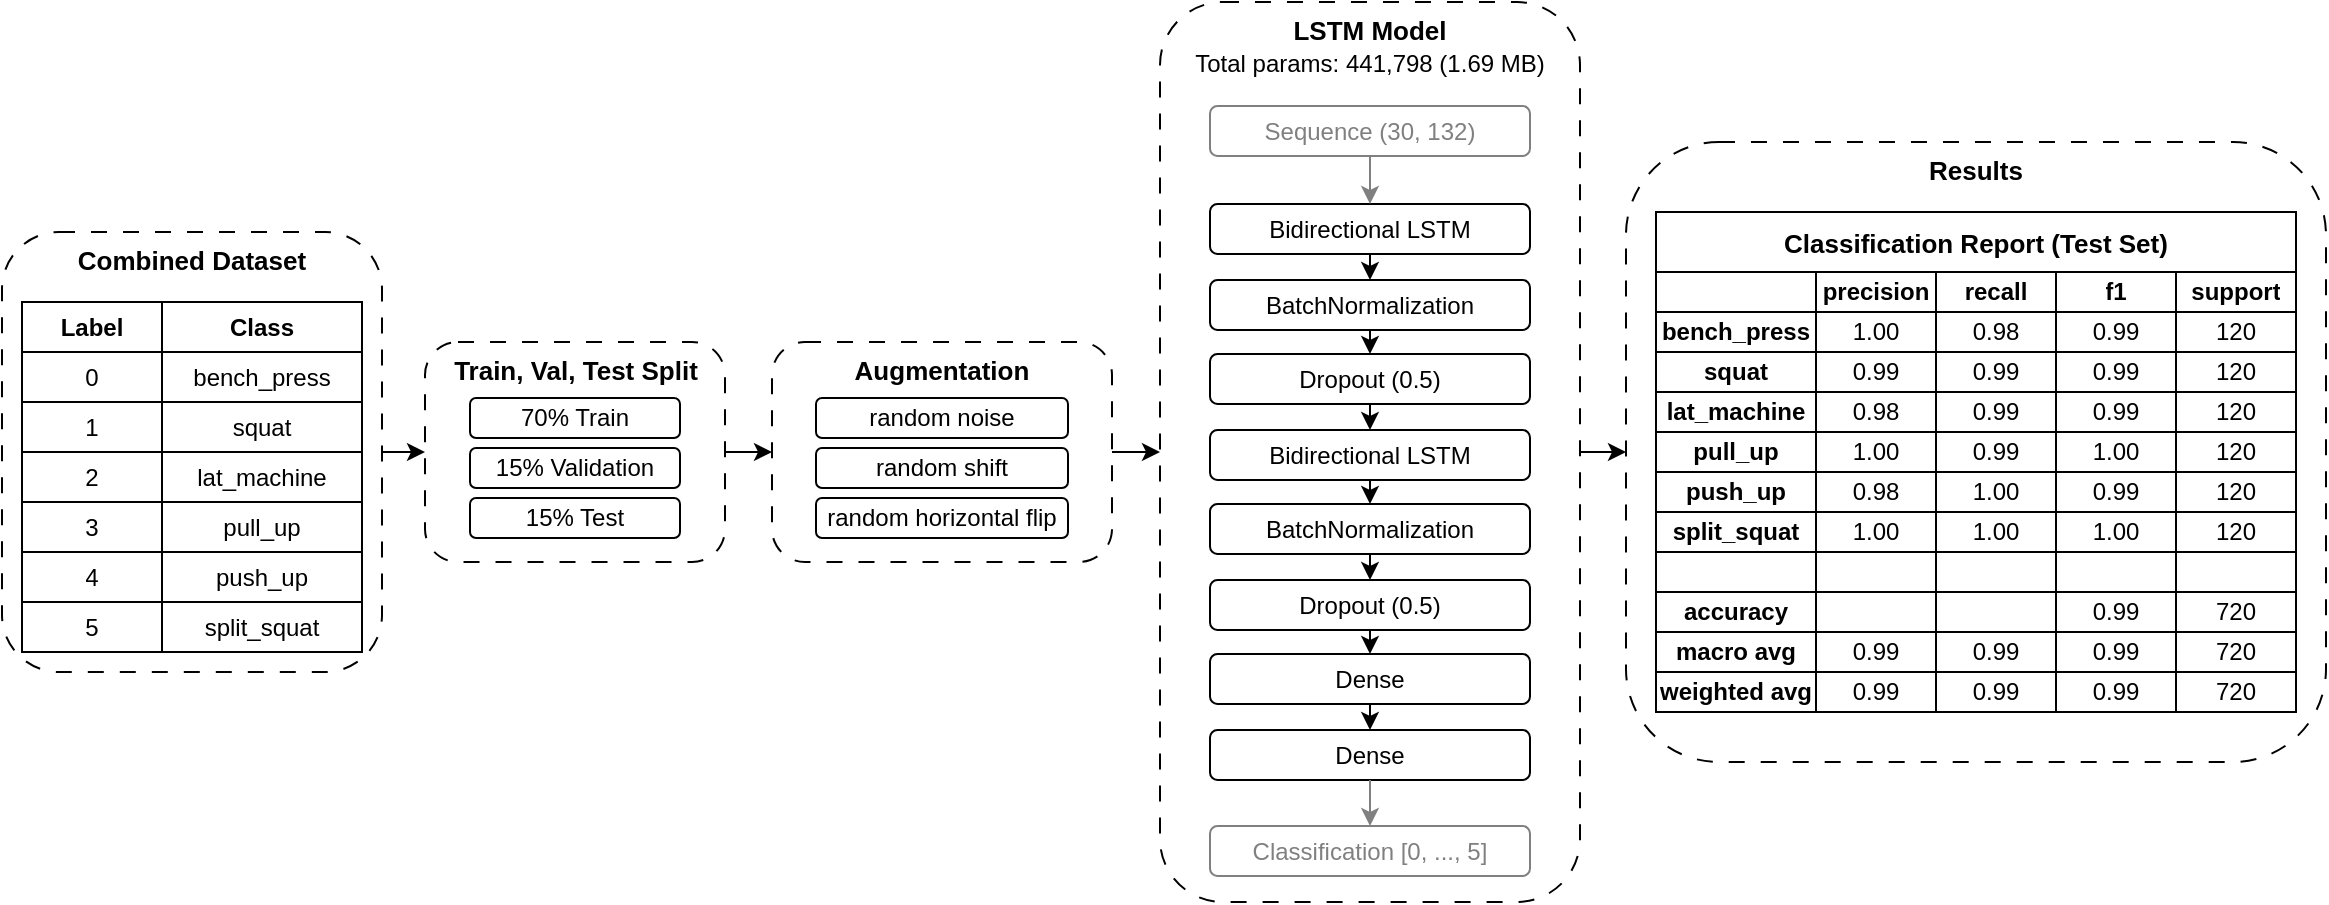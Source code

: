 <mxfile version="27.0.9">
  <diagram id="kCXOmunfT1MT4JA6pn5u" name="Page-1">
    <mxGraphModel dx="1209" dy="794" grid="1" gridSize="10" guides="1" tooltips="1" connect="1" arrows="1" fold="1" page="1" pageScale="1" pageWidth="850" pageHeight="1100" math="0" shadow="0">
      <root>
        <mxCell id="0" />
        <mxCell id="1" parent="0" />
        <mxCell id="vNkRoHx8s-_Z82SsAWss-39" value="" style="group" vertex="1" connectable="0" parent="1">
          <mxGeometry x="219.5" y="185" width="150" height="110" as="geometry" />
        </mxCell>
        <mxCell id="vNkRoHx8s-_Z82SsAWss-2" value="&lt;div style=&quot;&quot;&gt;&lt;span style=&quot;background-color: transparent; color: light-dark(rgb(0, 0, 0), rgb(255, 255, 255));&quot;&gt;Train, Val, Test Split&lt;/span&gt;&lt;/div&gt;" style="rounded=1;whiteSpace=wrap;html=1;dashed=1;dashPattern=8 8;verticalAlign=top;fontStyle=1;fontSize=13;align=center;" vertex="1" parent="vNkRoHx8s-_Z82SsAWss-39">
          <mxGeometry width="150" height="110" as="geometry" />
        </mxCell>
        <mxCell id="vNkRoHx8s-_Z82SsAWss-36" value="" style="group" vertex="1" connectable="0" parent="vNkRoHx8s-_Z82SsAWss-39">
          <mxGeometry x="22.5" y="28" width="105" height="70" as="geometry" />
        </mxCell>
        <mxCell id="vNkRoHx8s-_Z82SsAWss-6" value="&lt;div&gt;70% Train&lt;/div&gt;" style="rounded=1;whiteSpace=wrap;html=1;align=center;" vertex="1" parent="vNkRoHx8s-_Z82SsAWss-36">
          <mxGeometry width="105" height="20" as="geometry" />
        </mxCell>
        <mxCell id="vNkRoHx8s-_Z82SsAWss-34" value="15% Validation" style="rounded=1;whiteSpace=wrap;html=1;align=center;" vertex="1" parent="vNkRoHx8s-_Z82SsAWss-36">
          <mxGeometry y="25" width="105" height="20" as="geometry" />
        </mxCell>
        <mxCell id="vNkRoHx8s-_Z82SsAWss-35" value="15% Test" style="rounded=1;whiteSpace=wrap;html=1;align=center;" vertex="1" parent="vNkRoHx8s-_Z82SsAWss-36">
          <mxGeometry y="50" width="105" height="20" as="geometry" />
        </mxCell>
        <mxCell id="vNkRoHx8s-_Z82SsAWss-46" style="edgeStyle=orthogonalEdgeStyle;rounded=0;orthogonalLoop=1;jettySize=auto;html=1;exitX=1;exitY=0.5;exitDx=0;exitDy=0;entryX=0;entryY=0.5;entryDx=0;entryDy=0;" edge="1" parent="1" source="vNkRoHx8s-_Z82SsAWss-2" target="vNkRoHx8s-_Z82SsAWss-41">
          <mxGeometry relative="1" as="geometry" />
        </mxCell>
        <mxCell id="vNkRoHx8s-_Z82SsAWss-47" value="" style="group" vertex="1" connectable="0" parent="1">
          <mxGeometry x="393" y="185" width="170" height="110" as="geometry" />
        </mxCell>
        <mxCell id="vNkRoHx8s-_Z82SsAWss-41" value="&lt;div style=&quot;&quot;&gt;&lt;span style=&quot;background-color: transparent; color: light-dark(rgb(0, 0, 0), rgb(255, 255, 255));&quot;&gt;Augmentation&lt;/span&gt;&lt;/div&gt;" style="rounded=1;whiteSpace=wrap;html=1;dashed=1;dashPattern=8 8;verticalAlign=top;fontStyle=1;fontSize=13;align=center;" vertex="1" parent="vNkRoHx8s-_Z82SsAWss-47">
          <mxGeometry width="170" height="110" as="geometry" />
        </mxCell>
        <mxCell id="vNkRoHx8s-_Z82SsAWss-42" value="" style="group" vertex="1" connectable="0" parent="vNkRoHx8s-_Z82SsAWss-47">
          <mxGeometry x="22" y="28" width="126" height="70" as="geometry" />
        </mxCell>
        <mxCell id="vNkRoHx8s-_Z82SsAWss-43" value="&lt;div&gt;random noise&lt;/div&gt;" style="rounded=1;whiteSpace=wrap;html=1;align=center;" vertex="1" parent="vNkRoHx8s-_Z82SsAWss-42">
          <mxGeometry width="126" height="20" as="geometry" />
        </mxCell>
        <mxCell id="vNkRoHx8s-_Z82SsAWss-44" value="random shift" style="rounded=1;whiteSpace=wrap;html=1;align=center;" vertex="1" parent="vNkRoHx8s-_Z82SsAWss-42">
          <mxGeometry y="25" width="126" height="20" as="geometry" />
        </mxCell>
        <mxCell id="vNkRoHx8s-_Z82SsAWss-45" value="random horizontal flip" style="rounded=1;whiteSpace=wrap;html=1;align=center;" vertex="1" parent="vNkRoHx8s-_Z82SsAWss-42">
          <mxGeometry y="50" width="126" height="20" as="geometry" />
        </mxCell>
        <mxCell id="vNkRoHx8s-_Z82SsAWss-79" value="" style="group" vertex="1" connectable="0" parent="1">
          <mxGeometry x="587" y="15" width="210" height="450" as="geometry" />
        </mxCell>
        <mxCell id="vNkRoHx8s-_Z82SsAWss-4" value="LSTM Model&lt;br&gt;&lt;span style=&quot;font-weight: normal;&quot;&gt;&lt;font style=&quot;font-size: 12px;&quot;&gt;Total params: 441,798 (1.69 MB)&lt;/font&gt;&lt;/span&gt;" style="rounded=1;whiteSpace=wrap;html=1;dashed=1;dashPattern=8 8;verticalAlign=top;fontStyle=1;fontSize=13;" vertex="1" parent="vNkRoHx8s-_Z82SsAWss-79">
          <mxGeometry width="210" height="450" as="geometry" />
        </mxCell>
        <mxCell id="vNkRoHx8s-_Z82SsAWss-78" value="" style="group" vertex="1" connectable="0" parent="vNkRoHx8s-_Z82SsAWss-79">
          <mxGeometry x="25" y="52" width="160" height="385" as="geometry" />
        </mxCell>
        <mxCell id="vNkRoHx8s-_Z82SsAWss-62" value="Sequence&amp;nbsp;(30, 132)" style="rounded=1;whiteSpace=wrap;html=1;strokeColor=#808080;fontColor=#808080;" vertex="1" parent="vNkRoHx8s-_Z82SsAWss-78">
          <mxGeometry width="160" height="25" as="geometry" />
        </mxCell>
        <mxCell id="vNkRoHx8s-_Z82SsAWss-63" value="Classification [0, ..., 5]" style="rounded=1;whiteSpace=wrap;html=1;strokeColor=#808080;fontColor=#808080;" vertex="1" parent="vNkRoHx8s-_Z82SsAWss-78">
          <mxGeometry y="360" width="160" height="25" as="geometry" />
        </mxCell>
        <mxCell id="vNkRoHx8s-_Z82SsAWss-76" value="" style="group" vertex="1" connectable="0" parent="vNkRoHx8s-_Z82SsAWss-78">
          <mxGeometry y="49" width="160" height="288" as="geometry" />
        </mxCell>
        <mxCell id="vNkRoHx8s-_Z82SsAWss-54" value="Bidirectional LSTM" style="rounded=1;whiteSpace=wrap;html=1;" vertex="1" parent="vNkRoHx8s-_Z82SsAWss-76">
          <mxGeometry width="160" height="25" as="geometry" />
        </mxCell>
        <mxCell id="vNkRoHx8s-_Z82SsAWss-55" value="BatchNormalization" style="rounded=1;whiteSpace=wrap;html=1;" vertex="1" parent="vNkRoHx8s-_Z82SsAWss-76">
          <mxGeometry y="38" width="160" height="25" as="geometry" />
        </mxCell>
        <mxCell id="vNkRoHx8s-_Z82SsAWss-77" style="edgeStyle=orthogonalEdgeStyle;rounded=0;orthogonalLoop=1;jettySize=auto;html=1;exitX=0.5;exitY=1;exitDx=0;exitDy=0;entryX=0.5;entryY=0;entryDx=0;entryDy=0;" edge="1" parent="vNkRoHx8s-_Z82SsAWss-76" source="vNkRoHx8s-_Z82SsAWss-56" target="vNkRoHx8s-_Z82SsAWss-57">
          <mxGeometry relative="1" as="geometry" />
        </mxCell>
        <mxCell id="vNkRoHx8s-_Z82SsAWss-56" value="Dropout (0.5)" style="rounded=1;whiteSpace=wrap;html=1;" vertex="1" parent="vNkRoHx8s-_Z82SsAWss-76">
          <mxGeometry y="75" width="160" height="25" as="geometry" />
        </mxCell>
        <mxCell id="vNkRoHx8s-_Z82SsAWss-57" value="Bidirectional LSTM" style="rounded=1;whiteSpace=wrap;html=1;" vertex="1" parent="vNkRoHx8s-_Z82SsAWss-76">
          <mxGeometry y="113" width="160" height="25" as="geometry" />
        </mxCell>
        <mxCell id="vNkRoHx8s-_Z82SsAWss-58" value="BatchNormalization" style="rounded=1;whiteSpace=wrap;html=1;" vertex="1" parent="vNkRoHx8s-_Z82SsAWss-76">
          <mxGeometry y="150" width="160" height="25" as="geometry" />
        </mxCell>
        <mxCell id="vNkRoHx8s-_Z82SsAWss-59" value="Dropout (0.5)" style="rounded=1;whiteSpace=wrap;html=1;" vertex="1" parent="vNkRoHx8s-_Z82SsAWss-76">
          <mxGeometry y="188" width="160" height="25" as="geometry" />
        </mxCell>
        <mxCell id="vNkRoHx8s-_Z82SsAWss-60" value="Dense" style="rounded=1;whiteSpace=wrap;html=1;" vertex="1" parent="vNkRoHx8s-_Z82SsAWss-76">
          <mxGeometry y="225" width="160" height="25" as="geometry" />
        </mxCell>
        <mxCell id="vNkRoHx8s-_Z82SsAWss-61" value="Dense" style="rounded=1;whiteSpace=wrap;html=1;" vertex="1" parent="vNkRoHx8s-_Z82SsAWss-76">
          <mxGeometry y="263" width="160" height="25" as="geometry" />
        </mxCell>
        <mxCell id="vNkRoHx8s-_Z82SsAWss-64" style="edgeStyle=orthogonalEdgeStyle;rounded=0;orthogonalLoop=1;jettySize=auto;html=1;exitX=0.5;exitY=1;exitDx=0;exitDy=0;entryX=0.5;entryY=0;entryDx=0;entryDy=0;" edge="1" parent="vNkRoHx8s-_Z82SsAWss-76" source="vNkRoHx8s-_Z82SsAWss-54" target="vNkRoHx8s-_Z82SsAWss-55">
          <mxGeometry relative="1" as="geometry" />
        </mxCell>
        <mxCell id="vNkRoHx8s-_Z82SsAWss-65" style="edgeStyle=orthogonalEdgeStyle;rounded=0;orthogonalLoop=1;jettySize=auto;html=1;exitX=0.5;exitY=1;exitDx=0;exitDy=0;entryX=0.5;entryY=0;entryDx=0;entryDy=0;" edge="1" parent="vNkRoHx8s-_Z82SsAWss-76" source="vNkRoHx8s-_Z82SsAWss-55" target="vNkRoHx8s-_Z82SsAWss-56">
          <mxGeometry relative="1" as="geometry" />
        </mxCell>
        <mxCell id="vNkRoHx8s-_Z82SsAWss-67" style="edgeStyle=orthogonalEdgeStyle;rounded=0;orthogonalLoop=1;jettySize=auto;html=1;exitX=0.5;exitY=1;exitDx=0;exitDy=0;entryX=0.5;entryY=0;entryDx=0;entryDy=0;" edge="1" parent="vNkRoHx8s-_Z82SsAWss-76" source="vNkRoHx8s-_Z82SsAWss-57" target="vNkRoHx8s-_Z82SsAWss-58">
          <mxGeometry relative="1" as="geometry" />
        </mxCell>
        <mxCell id="vNkRoHx8s-_Z82SsAWss-68" style="edgeStyle=orthogonalEdgeStyle;rounded=0;orthogonalLoop=1;jettySize=auto;html=1;exitX=0.5;exitY=1;exitDx=0;exitDy=0;entryX=0.5;entryY=0;entryDx=0;entryDy=0;" edge="1" parent="vNkRoHx8s-_Z82SsAWss-76" source="vNkRoHx8s-_Z82SsAWss-58" target="vNkRoHx8s-_Z82SsAWss-59">
          <mxGeometry relative="1" as="geometry" />
        </mxCell>
        <mxCell id="vNkRoHx8s-_Z82SsAWss-69" style="edgeStyle=orthogonalEdgeStyle;rounded=0;orthogonalLoop=1;jettySize=auto;html=1;exitX=0.5;exitY=1;exitDx=0;exitDy=0;entryX=0.5;entryY=0;entryDx=0;entryDy=0;" edge="1" parent="vNkRoHx8s-_Z82SsAWss-76" source="vNkRoHx8s-_Z82SsAWss-59" target="vNkRoHx8s-_Z82SsAWss-60">
          <mxGeometry relative="1" as="geometry" />
        </mxCell>
        <mxCell id="vNkRoHx8s-_Z82SsAWss-70" style="edgeStyle=orthogonalEdgeStyle;rounded=0;orthogonalLoop=1;jettySize=auto;html=1;exitX=0.5;exitY=1;exitDx=0;exitDy=0;entryX=0.5;entryY=0;entryDx=0;entryDy=0;" edge="1" parent="vNkRoHx8s-_Z82SsAWss-76" source="vNkRoHx8s-_Z82SsAWss-60" target="vNkRoHx8s-_Z82SsAWss-61">
          <mxGeometry relative="1" as="geometry" />
        </mxCell>
        <mxCell id="vNkRoHx8s-_Z82SsAWss-72" style="edgeStyle=orthogonalEdgeStyle;rounded=0;orthogonalLoop=1;jettySize=auto;html=1;exitX=0.5;exitY=1;exitDx=0;exitDy=0;entryX=0.5;entryY=0;entryDx=0;entryDy=0;fontColor=#808080;strokeColor=#808080;" edge="1" parent="vNkRoHx8s-_Z82SsAWss-78" source="vNkRoHx8s-_Z82SsAWss-62" target="vNkRoHx8s-_Z82SsAWss-54">
          <mxGeometry relative="1" as="geometry" />
        </mxCell>
        <mxCell id="vNkRoHx8s-_Z82SsAWss-71" style="edgeStyle=orthogonalEdgeStyle;rounded=0;orthogonalLoop=1;jettySize=auto;html=1;exitX=0.5;exitY=1;exitDx=0;exitDy=0;entryX=0.5;entryY=0;entryDx=0;entryDy=0;fontColor=#808080;strokeColor=#808080;" edge="1" parent="vNkRoHx8s-_Z82SsAWss-78" source="vNkRoHx8s-_Z82SsAWss-61" target="vNkRoHx8s-_Z82SsAWss-63">
          <mxGeometry relative="1" as="geometry" />
        </mxCell>
        <mxCell id="vNkRoHx8s-_Z82SsAWss-80" style="edgeStyle=orthogonalEdgeStyle;rounded=0;orthogonalLoop=1;jettySize=auto;html=1;exitX=1;exitY=0.5;exitDx=0;exitDy=0;entryX=0;entryY=0.5;entryDx=0;entryDy=0;" edge="1" parent="1" source="vNkRoHx8s-_Z82SsAWss-41" target="vNkRoHx8s-_Z82SsAWss-4">
          <mxGeometry relative="1" as="geometry" />
        </mxCell>
        <mxCell id="vNkRoHx8s-_Z82SsAWss-81" style="edgeStyle=orthogonalEdgeStyle;rounded=0;orthogonalLoop=1;jettySize=auto;html=1;exitX=1;exitY=0.5;exitDx=0;exitDy=0;entryX=0;entryY=0.5;entryDx=0;entryDy=0;" edge="1" parent="1" source="vNkRoHx8s-_Z82SsAWss-4" target="vNkRoHx8s-_Z82SsAWss-49">
          <mxGeometry relative="1" as="geometry" />
        </mxCell>
        <mxCell id="vNkRoHx8s-_Z82SsAWss-151" value="" style="group" vertex="1" connectable="0" parent="1">
          <mxGeometry x="820" y="85" width="350" height="310" as="geometry" />
        </mxCell>
        <mxCell id="vNkRoHx8s-_Z82SsAWss-49" value="&lt;div style=&quot;&quot;&gt;&lt;span style=&quot;background-color: transparent; color: light-dark(rgb(0, 0, 0), rgb(255, 255, 255));&quot;&gt;Results&lt;/span&gt;&lt;/div&gt;" style="rounded=1;whiteSpace=wrap;html=1;dashed=1;dashPattern=8 8;verticalAlign=top;fontStyle=1;fontSize=13;align=center;" vertex="1" parent="vNkRoHx8s-_Z82SsAWss-151">
          <mxGeometry width="350" height="310" as="geometry" />
        </mxCell>
        <mxCell id="vNkRoHx8s-_Z82SsAWss-82" value="Classification Report (Test Set)" style="shape=table;startSize=30;container=1;collapsible=0;childLayout=tableLayout;strokeColor=default;fontSize=13;fontStyle=1" vertex="1" parent="vNkRoHx8s-_Z82SsAWss-151">
          <mxGeometry x="15" y="35" width="320" height="250" as="geometry" />
        </mxCell>
        <mxCell id="vNkRoHx8s-_Z82SsAWss-83" value="" style="shape=tableRow;horizontal=0;startSize=0;swimlaneHead=0;swimlaneBody=0;strokeColor=inherit;top=0;left=0;bottom=0;right=0;collapsible=0;dropTarget=0;fillColor=none;points=[[0,0.5],[1,0.5]];portConstraint=eastwest;fontSize=16;" vertex="1" parent="vNkRoHx8s-_Z82SsAWss-82">
          <mxGeometry y="30" width="320" height="20" as="geometry" />
        </mxCell>
        <mxCell id="vNkRoHx8s-_Z82SsAWss-84" value="" style="shape=partialRectangle;html=1;whiteSpace=wrap;connectable=0;strokeColor=inherit;overflow=hidden;fillColor=none;top=0;left=0;bottom=0;right=0;pointerEvents=1;fontSize=12;fontStyle=1" vertex="1" parent="vNkRoHx8s-_Z82SsAWss-83">
          <mxGeometry width="80" height="20" as="geometry">
            <mxRectangle width="80" height="20" as="alternateBounds" />
          </mxGeometry>
        </mxCell>
        <mxCell id="vNkRoHx8s-_Z82SsAWss-85" value="precision" style="shape=partialRectangle;html=1;whiteSpace=wrap;connectable=0;strokeColor=inherit;overflow=hidden;fillColor=none;top=0;left=0;bottom=0;right=0;pointerEvents=1;fontSize=12;fontStyle=1" vertex="1" parent="vNkRoHx8s-_Z82SsAWss-83">
          <mxGeometry x="80" width="60" height="20" as="geometry">
            <mxRectangle width="60" height="20" as="alternateBounds" />
          </mxGeometry>
        </mxCell>
        <mxCell id="vNkRoHx8s-_Z82SsAWss-86" value="recall" style="shape=partialRectangle;html=1;whiteSpace=wrap;connectable=0;strokeColor=inherit;overflow=hidden;fillColor=none;top=0;left=0;bottom=0;right=0;pointerEvents=1;fontSize=12;fontStyle=1" vertex="1" parent="vNkRoHx8s-_Z82SsAWss-83">
          <mxGeometry x="140" width="60" height="20" as="geometry">
            <mxRectangle width="60" height="20" as="alternateBounds" />
          </mxGeometry>
        </mxCell>
        <mxCell id="vNkRoHx8s-_Z82SsAWss-104" value="f1" style="shape=partialRectangle;html=1;whiteSpace=wrap;connectable=0;strokeColor=inherit;overflow=hidden;fillColor=none;top=0;left=0;bottom=0;right=0;pointerEvents=1;fontSize=12;fontStyle=1" vertex="1" parent="vNkRoHx8s-_Z82SsAWss-83">
          <mxGeometry x="200" width="60" height="20" as="geometry">
            <mxRectangle width="60" height="20" as="alternateBounds" />
          </mxGeometry>
        </mxCell>
        <mxCell id="vNkRoHx8s-_Z82SsAWss-109" value="support" style="shape=partialRectangle;html=1;whiteSpace=wrap;connectable=0;strokeColor=inherit;overflow=hidden;fillColor=none;top=0;left=0;bottom=0;right=0;pointerEvents=1;fontSize=12;fontStyle=1" vertex="1" parent="vNkRoHx8s-_Z82SsAWss-83">
          <mxGeometry x="260" width="60" height="20" as="geometry">
            <mxRectangle width="60" height="20" as="alternateBounds" />
          </mxGeometry>
        </mxCell>
        <mxCell id="vNkRoHx8s-_Z82SsAWss-100" style="shape=tableRow;horizontal=0;startSize=0;swimlaneHead=0;swimlaneBody=0;strokeColor=inherit;top=0;left=0;bottom=0;right=0;collapsible=0;dropTarget=0;fillColor=none;points=[[0,0.5],[1,0.5]];portConstraint=eastwest;fontSize=16;" vertex="1" parent="vNkRoHx8s-_Z82SsAWss-82">
          <mxGeometry y="50" width="320" height="20" as="geometry" />
        </mxCell>
        <mxCell id="vNkRoHx8s-_Z82SsAWss-101" value="bench_press" style="shape=partialRectangle;html=1;whiteSpace=wrap;connectable=0;strokeColor=inherit;overflow=hidden;fillColor=none;top=0;left=0;bottom=0;right=0;pointerEvents=1;fontSize=12;fontStyle=1" vertex="1" parent="vNkRoHx8s-_Z82SsAWss-100">
          <mxGeometry width="80" height="20" as="geometry">
            <mxRectangle width="80" height="20" as="alternateBounds" />
          </mxGeometry>
        </mxCell>
        <mxCell id="vNkRoHx8s-_Z82SsAWss-102" value="1.00" style="shape=partialRectangle;html=1;whiteSpace=wrap;connectable=0;strokeColor=inherit;overflow=hidden;fillColor=none;top=0;left=0;bottom=0;right=0;pointerEvents=1;fontSize=12;" vertex="1" parent="vNkRoHx8s-_Z82SsAWss-100">
          <mxGeometry x="80" width="60" height="20" as="geometry">
            <mxRectangle width="60" height="20" as="alternateBounds" />
          </mxGeometry>
        </mxCell>
        <mxCell id="vNkRoHx8s-_Z82SsAWss-103" value="0.98" style="shape=partialRectangle;html=1;whiteSpace=wrap;connectable=0;strokeColor=inherit;overflow=hidden;fillColor=none;top=0;left=0;bottom=0;right=0;pointerEvents=1;fontSize=12;" vertex="1" parent="vNkRoHx8s-_Z82SsAWss-100">
          <mxGeometry x="140" width="60" height="20" as="geometry">
            <mxRectangle width="60" height="20" as="alternateBounds" />
          </mxGeometry>
        </mxCell>
        <mxCell id="vNkRoHx8s-_Z82SsAWss-105" value="0.99" style="shape=partialRectangle;html=1;whiteSpace=wrap;connectable=0;strokeColor=inherit;overflow=hidden;fillColor=none;top=0;left=0;bottom=0;right=0;pointerEvents=1;fontSize=12;" vertex="1" parent="vNkRoHx8s-_Z82SsAWss-100">
          <mxGeometry x="200" width="60" height="20" as="geometry">
            <mxRectangle width="60" height="20" as="alternateBounds" />
          </mxGeometry>
        </mxCell>
        <mxCell id="vNkRoHx8s-_Z82SsAWss-110" value="120" style="shape=partialRectangle;html=1;whiteSpace=wrap;connectable=0;strokeColor=inherit;overflow=hidden;fillColor=none;top=0;left=0;bottom=0;right=0;pointerEvents=1;fontSize=12;" vertex="1" parent="vNkRoHx8s-_Z82SsAWss-100">
          <mxGeometry x="260" width="60" height="20" as="geometry">
            <mxRectangle width="60" height="20" as="alternateBounds" />
          </mxGeometry>
        </mxCell>
        <mxCell id="vNkRoHx8s-_Z82SsAWss-96" style="shape=tableRow;horizontal=0;startSize=0;swimlaneHead=0;swimlaneBody=0;strokeColor=inherit;top=0;left=0;bottom=0;right=0;collapsible=0;dropTarget=0;fillColor=none;points=[[0,0.5],[1,0.5]];portConstraint=eastwest;fontSize=16;" vertex="1" parent="vNkRoHx8s-_Z82SsAWss-82">
          <mxGeometry y="70" width="320" height="20" as="geometry" />
        </mxCell>
        <mxCell id="vNkRoHx8s-_Z82SsAWss-97" value="squat" style="shape=partialRectangle;html=1;whiteSpace=wrap;connectable=0;strokeColor=inherit;overflow=hidden;fillColor=none;top=0;left=0;bottom=0;right=0;pointerEvents=1;fontSize=12;fontStyle=1" vertex="1" parent="vNkRoHx8s-_Z82SsAWss-96">
          <mxGeometry width="80" height="20" as="geometry">
            <mxRectangle width="80" height="20" as="alternateBounds" />
          </mxGeometry>
        </mxCell>
        <mxCell id="vNkRoHx8s-_Z82SsAWss-98" value="0.99" style="shape=partialRectangle;html=1;whiteSpace=wrap;connectable=0;strokeColor=inherit;overflow=hidden;fillColor=none;top=0;left=0;bottom=0;right=0;pointerEvents=1;fontSize=12;" vertex="1" parent="vNkRoHx8s-_Z82SsAWss-96">
          <mxGeometry x="80" width="60" height="20" as="geometry">
            <mxRectangle width="60" height="20" as="alternateBounds" />
          </mxGeometry>
        </mxCell>
        <mxCell id="vNkRoHx8s-_Z82SsAWss-99" value="0.99" style="shape=partialRectangle;html=1;whiteSpace=wrap;connectable=0;strokeColor=inherit;overflow=hidden;fillColor=none;top=0;left=0;bottom=0;right=0;pointerEvents=1;fontSize=12;" vertex="1" parent="vNkRoHx8s-_Z82SsAWss-96">
          <mxGeometry x="140" width="60" height="20" as="geometry">
            <mxRectangle width="60" height="20" as="alternateBounds" />
          </mxGeometry>
        </mxCell>
        <mxCell id="vNkRoHx8s-_Z82SsAWss-106" value="0.99" style="shape=partialRectangle;html=1;whiteSpace=wrap;connectable=0;strokeColor=inherit;overflow=hidden;fillColor=none;top=0;left=0;bottom=0;right=0;pointerEvents=1;fontSize=12;" vertex="1" parent="vNkRoHx8s-_Z82SsAWss-96">
          <mxGeometry x="200" width="60" height="20" as="geometry">
            <mxRectangle width="60" height="20" as="alternateBounds" />
          </mxGeometry>
        </mxCell>
        <mxCell id="vNkRoHx8s-_Z82SsAWss-111" value="120" style="shape=partialRectangle;html=1;whiteSpace=wrap;connectable=0;strokeColor=inherit;overflow=hidden;fillColor=none;top=0;left=0;bottom=0;right=0;pointerEvents=1;fontSize=12;" vertex="1" parent="vNkRoHx8s-_Z82SsAWss-96">
          <mxGeometry x="260" width="60" height="20" as="geometry">
            <mxRectangle width="60" height="20" as="alternateBounds" />
          </mxGeometry>
        </mxCell>
        <mxCell id="vNkRoHx8s-_Z82SsAWss-87" value="" style="shape=tableRow;horizontal=0;startSize=0;swimlaneHead=0;swimlaneBody=0;strokeColor=inherit;top=0;left=0;bottom=0;right=0;collapsible=0;dropTarget=0;fillColor=none;points=[[0,0.5],[1,0.5]];portConstraint=eastwest;fontSize=16;" vertex="1" parent="vNkRoHx8s-_Z82SsAWss-82">
          <mxGeometry y="90" width="320" height="20" as="geometry" />
        </mxCell>
        <mxCell id="vNkRoHx8s-_Z82SsAWss-88" value="lat_machine" style="shape=partialRectangle;html=1;whiteSpace=wrap;connectable=0;strokeColor=inherit;overflow=hidden;fillColor=none;top=0;left=0;bottom=0;right=0;pointerEvents=1;fontSize=12;fontStyle=1" vertex="1" parent="vNkRoHx8s-_Z82SsAWss-87">
          <mxGeometry width="80" height="20" as="geometry">
            <mxRectangle width="80" height="20" as="alternateBounds" />
          </mxGeometry>
        </mxCell>
        <mxCell id="vNkRoHx8s-_Z82SsAWss-89" value="0.98" style="shape=partialRectangle;html=1;whiteSpace=wrap;connectable=0;strokeColor=inherit;overflow=hidden;fillColor=none;top=0;left=0;bottom=0;right=0;pointerEvents=1;fontSize=12;" vertex="1" parent="vNkRoHx8s-_Z82SsAWss-87">
          <mxGeometry x="80" width="60" height="20" as="geometry">
            <mxRectangle width="60" height="20" as="alternateBounds" />
          </mxGeometry>
        </mxCell>
        <mxCell id="vNkRoHx8s-_Z82SsAWss-90" value="0.99" style="shape=partialRectangle;html=1;whiteSpace=wrap;connectable=0;strokeColor=inherit;overflow=hidden;fillColor=none;top=0;left=0;bottom=0;right=0;pointerEvents=1;fontSize=12;" vertex="1" parent="vNkRoHx8s-_Z82SsAWss-87">
          <mxGeometry x="140" width="60" height="20" as="geometry">
            <mxRectangle width="60" height="20" as="alternateBounds" />
          </mxGeometry>
        </mxCell>
        <mxCell id="vNkRoHx8s-_Z82SsAWss-107" value="0.99" style="shape=partialRectangle;html=1;whiteSpace=wrap;connectable=0;strokeColor=inherit;overflow=hidden;fillColor=none;top=0;left=0;bottom=0;right=0;pointerEvents=1;fontSize=12;" vertex="1" parent="vNkRoHx8s-_Z82SsAWss-87">
          <mxGeometry x="200" width="60" height="20" as="geometry">
            <mxRectangle width="60" height="20" as="alternateBounds" />
          </mxGeometry>
        </mxCell>
        <mxCell id="vNkRoHx8s-_Z82SsAWss-112" value="120" style="shape=partialRectangle;html=1;whiteSpace=wrap;connectable=0;strokeColor=inherit;overflow=hidden;fillColor=none;top=0;left=0;bottom=0;right=0;pointerEvents=1;fontSize=12;" vertex="1" parent="vNkRoHx8s-_Z82SsAWss-87">
          <mxGeometry x="260" width="60" height="20" as="geometry">
            <mxRectangle width="60" height="20" as="alternateBounds" />
          </mxGeometry>
        </mxCell>
        <mxCell id="vNkRoHx8s-_Z82SsAWss-91" value="" style="shape=tableRow;horizontal=0;startSize=0;swimlaneHead=0;swimlaneBody=0;strokeColor=inherit;top=0;left=0;bottom=0;right=0;collapsible=0;dropTarget=0;fillColor=none;points=[[0,0.5],[1,0.5]];portConstraint=eastwest;fontSize=16;" vertex="1" parent="vNkRoHx8s-_Z82SsAWss-82">
          <mxGeometry y="110" width="320" height="20" as="geometry" />
        </mxCell>
        <mxCell id="vNkRoHx8s-_Z82SsAWss-92" value="pull_up" style="shape=partialRectangle;html=1;whiteSpace=wrap;connectable=0;strokeColor=inherit;overflow=hidden;fillColor=none;top=0;left=0;bottom=0;right=0;pointerEvents=1;fontSize=12;fontStyle=1" vertex="1" parent="vNkRoHx8s-_Z82SsAWss-91">
          <mxGeometry width="80" height="20" as="geometry">
            <mxRectangle width="80" height="20" as="alternateBounds" />
          </mxGeometry>
        </mxCell>
        <mxCell id="vNkRoHx8s-_Z82SsAWss-93" value="1.00" style="shape=partialRectangle;html=1;whiteSpace=wrap;connectable=0;strokeColor=inherit;overflow=hidden;fillColor=none;top=0;left=0;bottom=0;right=0;pointerEvents=1;fontSize=12;" vertex="1" parent="vNkRoHx8s-_Z82SsAWss-91">
          <mxGeometry x="80" width="60" height="20" as="geometry">
            <mxRectangle width="60" height="20" as="alternateBounds" />
          </mxGeometry>
        </mxCell>
        <mxCell id="vNkRoHx8s-_Z82SsAWss-94" value="0.99" style="shape=partialRectangle;html=1;whiteSpace=wrap;connectable=0;strokeColor=inherit;overflow=hidden;fillColor=none;top=0;left=0;bottom=0;right=0;pointerEvents=1;fontSize=12;" vertex="1" parent="vNkRoHx8s-_Z82SsAWss-91">
          <mxGeometry x="140" width="60" height="20" as="geometry">
            <mxRectangle width="60" height="20" as="alternateBounds" />
          </mxGeometry>
        </mxCell>
        <mxCell id="vNkRoHx8s-_Z82SsAWss-108" value="1.00" style="shape=partialRectangle;html=1;whiteSpace=wrap;connectable=0;strokeColor=inherit;overflow=hidden;fillColor=none;top=0;left=0;bottom=0;right=0;pointerEvents=1;fontSize=12;" vertex="1" parent="vNkRoHx8s-_Z82SsAWss-91">
          <mxGeometry x="200" width="60" height="20" as="geometry">
            <mxRectangle width="60" height="20" as="alternateBounds" />
          </mxGeometry>
        </mxCell>
        <mxCell id="vNkRoHx8s-_Z82SsAWss-113" value="120" style="shape=partialRectangle;html=1;whiteSpace=wrap;connectable=0;strokeColor=inherit;overflow=hidden;fillColor=none;top=0;left=0;bottom=0;right=0;pointerEvents=1;fontSize=12;" vertex="1" parent="vNkRoHx8s-_Z82SsAWss-91">
          <mxGeometry x="260" width="60" height="20" as="geometry">
            <mxRectangle width="60" height="20" as="alternateBounds" />
          </mxGeometry>
        </mxCell>
        <mxCell id="vNkRoHx8s-_Z82SsAWss-120" style="shape=tableRow;horizontal=0;startSize=0;swimlaneHead=0;swimlaneBody=0;strokeColor=inherit;top=0;left=0;bottom=0;right=0;collapsible=0;dropTarget=0;fillColor=none;points=[[0,0.5],[1,0.5]];portConstraint=eastwest;fontSize=16;" vertex="1" parent="vNkRoHx8s-_Z82SsAWss-82">
          <mxGeometry y="130" width="320" height="20" as="geometry" />
        </mxCell>
        <mxCell id="vNkRoHx8s-_Z82SsAWss-121" value="push_up" style="shape=partialRectangle;html=1;whiteSpace=wrap;connectable=0;strokeColor=inherit;overflow=hidden;fillColor=none;top=0;left=0;bottom=0;right=0;pointerEvents=1;fontSize=12;fontStyle=1" vertex="1" parent="vNkRoHx8s-_Z82SsAWss-120">
          <mxGeometry width="80" height="20" as="geometry">
            <mxRectangle width="80" height="20" as="alternateBounds" />
          </mxGeometry>
        </mxCell>
        <mxCell id="vNkRoHx8s-_Z82SsAWss-122" value="0.98" style="shape=partialRectangle;html=1;whiteSpace=wrap;connectable=0;strokeColor=inherit;overflow=hidden;fillColor=none;top=0;left=0;bottom=0;right=0;pointerEvents=1;fontSize=12;" vertex="1" parent="vNkRoHx8s-_Z82SsAWss-120">
          <mxGeometry x="80" width="60" height="20" as="geometry">
            <mxRectangle width="60" height="20" as="alternateBounds" />
          </mxGeometry>
        </mxCell>
        <mxCell id="vNkRoHx8s-_Z82SsAWss-123" value="1.00" style="shape=partialRectangle;html=1;whiteSpace=wrap;connectable=0;strokeColor=inherit;overflow=hidden;fillColor=none;top=0;left=0;bottom=0;right=0;pointerEvents=1;fontSize=12;" vertex="1" parent="vNkRoHx8s-_Z82SsAWss-120">
          <mxGeometry x="140" width="60" height="20" as="geometry">
            <mxRectangle width="60" height="20" as="alternateBounds" />
          </mxGeometry>
        </mxCell>
        <mxCell id="vNkRoHx8s-_Z82SsAWss-124" value="0.99" style="shape=partialRectangle;html=1;whiteSpace=wrap;connectable=0;strokeColor=inherit;overflow=hidden;fillColor=none;top=0;left=0;bottom=0;right=0;pointerEvents=1;fontSize=12;" vertex="1" parent="vNkRoHx8s-_Z82SsAWss-120">
          <mxGeometry x="200" width="60" height="20" as="geometry">
            <mxRectangle width="60" height="20" as="alternateBounds" />
          </mxGeometry>
        </mxCell>
        <mxCell id="vNkRoHx8s-_Z82SsAWss-125" value="120" style="shape=partialRectangle;html=1;whiteSpace=wrap;connectable=0;strokeColor=inherit;overflow=hidden;fillColor=none;top=0;left=0;bottom=0;right=0;pointerEvents=1;fontSize=12;" vertex="1" parent="vNkRoHx8s-_Z82SsAWss-120">
          <mxGeometry x="260" width="60" height="20" as="geometry">
            <mxRectangle width="60" height="20" as="alternateBounds" />
          </mxGeometry>
        </mxCell>
        <mxCell id="vNkRoHx8s-_Z82SsAWss-114" style="shape=tableRow;horizontal=0;startSize=0;swimlaneHead=0;swimlaneBody=0;strokeColor=inherit;top=0;left=0;bottom=0;right=0;collapsible=0;dropTarget=0;fillColor=none;points=[[0,0.5],[1,0.5]];portConstraint=eastwest;fontSize=16;" vertex="1" parent="vNkRoHx8s-_Z82SsAWss-82">
          <mxGeometry y="150" width="320" height="20" as="geometry" />
        </mxCell>
        <mxCell id="vNkRoHx8s-_Z82SsAWss-115" value="split_squat" style="shape=partialRectangle;html=1;whiteSpace=wrap;connectable=0;strokeColor=inherit;overflow=hidden;fillColor=none;top=0;left=0;bottom=0;right=0;pointerEvents=1;fontSize=12;fontStyle=1" vertex="1" parent="vNkRoHx8s-_Z82SsAWss-114">
          <mxGeometry width="80" height="20" as="geometry">
            <mxRectangle width="80" height="20" as="alternateBounds" />
          </mxGeometry>
        </mxCell>
        <mxCell id="vNkRoHx8s-_Z82SsAWss-116" value="1.00" style="shape=partialRectangle;html=1;whiteSpace=wrap;connectable=0;strokeColor=inherit;overflow=hidden;fillColor=none;top=0;left=0;bottom=0;right=0;pointerEvents=1;fontSize=12;" vertex="1" parent="vNkRoHx8s-_Z82SsAWss-114">
          <mxGeometry x="80" width="60" height="20" as="geometry">
            <mxRectangle width="60" height="20" as="alternateBounds" />
          </mxGeometry>
        </mxCell>
        <mxCell id="vNkRoHx8s-_Z82SsAWss-117" value="1.00" style="shape=partialRectangle;html=1;whiteSpace=wrap;connectable=0;strokeColor=inherit;overflow=hidden;fillColor=none;top=0;left=0;bottom=0;right=0;pointerEvents=1;fontSize=12;" vertex="1" parent="vNkRoHx8s-_Z82SsAWss-114">
          <mxGeometry x="140" width="60" height="20" as="geometry">
            <mxRectangle width="60" height="20" as="alternateBounds" />
          </mxGeometry>
        </mxCell>
        <mxCell id="vNkRoHx8s-_Z82SsAWss-118" value="1.00" style="shape=partialRectangle;html=1;whiteSpace=wrap;connectable=0;strokeColor=inherit;overflow=hidden;fillColor=none;top=0;left=0;bottom=0;right=0;pointerEvents=1;fontSize=12;" vertex="1" parent="vNkRoHx8s-_Z82SsAWss-114">
          <mxGeometry x="200" width="60" height="20" as="geometry">
            <mxRectangle width="60" height="20" as="alternateBounds" />
          </mxGeometry>
        </mxCell>
        <mxCell id="vNkRoHx8s-_Z82SsAWss-119" value="120" style="shape=partialRectangle;html=1;whiteSpace=wrap;connectable=0;strokeColor=inherit;overflow=hidden;fillColor=none;top=0;left=0;bottom=0;right=0;pointerEvents=1;fontSize=12;" vertex="1" parent="vNkRoHx8s-_Z82SsAWss-114">
          <mxGeometry x="260" width="60" height="20" as="geometry">
            <mxRectangle width="60" height="20" as="alternateBounds" />
          </mxGeometry>
        </mxCell>
        <mxCell id="vNkRoHx8s-_Z82SsAWss-145" style="shape=tableRow;horizontal=0;startSize=0;swimlaneHead=0;swimlaneBody=0;strokeColor=inherit;top=0;left=0;bottom=0;right=0;collapsible=0;dropTarget=0;fillColor=none;points=[[0,0.5],[1,0.5]];portConstraint=eastwest;fontSize=16;" vertex="1" parent="vNkRoHx8s-_Z82SsAWss-82">
          <mxGeometry y="170" width="320" height="20" as="geometry" />
        </mxCell>
        <mxCell id="vNkRoHx8s-_Z82SsAWss-146" style="shape=partialRectangle;html=1;whiteSpace=wrap;connectable=0;strokeColor=inherit;overflow=hidden;fillColor=none;top=0;left=0;bottom=0;right=0;pointerEvents=1;fontSize=12;fontStyle=1" vertex="1" parent="vNkRoHx8s-_Z82SsAWss-145">
          <mxGeometry width="80" height="20" as="geometry">
            <mxRectangle width="80" height="20" as="alternateBounds" />
          </mxGeometry>
        </mxCell>
        <mxCell id="vNkRoHx8s-_Z82SsAWss-147" style="shape=partialRectangle;html=1;whiteSpace=wrap;connectable=0;strokeColor=inherit;overflow=hidden;fillColor=none;top=0;left=0;bottom=0;right=0;pointerEvents=1;fontSize=12;" vertex="1" parent="vNkRoHx8s-_Z82SsAWss-145">
          <mxGeometry x="80" width="60" height="20" as="geometry">
            <mxRectangle width="60" height="20" as="alternateBounds" />
          </mxGeometry>
        </mxCell>
        <mxCell id="vNkRoHx8s-_Z82SsAWss-148" style="shape=partialRectangle;html=1;whiteSpace=wrap;connectable=0;strokeColor=inherit;overflow=hidden;fillColor=none;top=0;left=0;bottom=0;right=0;pointerEvents=1;fontSize=12;" vertex="1" parent="vNkRoHx8s-_Z82SsAWss-145">
          <mxGeometry x="140" width="60" height="20" as="geometry">
            <mxRectangle width="60" height="20" as="alternateBounds" />
          </mxGeometry>
        </mxCell>
        <mxCell id="vNkRoHx8s-_Z82SsAWss-149" style="shape=partialRectangle;html=1;whiteSpace=wrap;connectable=0;strokeColor=inherit;overflow=hidden;fillColor=none;top=0;left=0;bottom=0;right=0;pointerEvents=1;fontSize=12;" vertex="1" parent="vNkRoHx8s-_Z82SsAWss-145">
          <mxGeometry x="200" width="60" height="20" as="geometry">
            <mxRectangle width="60" height="20" as="alternateBounds" />
          </mxGeometry>
        </mxCell>
        <mxCell id="vNkRoHx8s-_Z82SsAWss-150" style="shape=partialRectangle;html=1;whiteSpace=wrap;connectable=0;strokeColor=inherit;overflow=hidden;fillColor=none;top=0;left=0;bottom=0;right=0;pointerEvents=1;fontSize=12;" vertex="1" parent="vNkRoHx8s-_Z82SsAWss-145">
          <mxGeometry x="260" width="60" height="20" as="geometry">
            <mxRectangle width="60" height="20" as="alternateBounds" />
          </mxGeometry>
        </mxCell>
        <mxCell id="vNkRoHx8s-_Z82SsAWss-139" style="shape=tableRow;horizontal=0;startSize=0;swimlaneHead=0;swimlaneBody=0;strokeColor=inherit;top=0;left=0;bottom=0;right=0;collapsible=0;dropTarget=0;fillColor=none;points=[[0,0.5],[1,0.5]];portConstraint=eastwest;fontSize=16;" vertex="1" parent="vNkRoHx8s-_Z82SsAWss-82">
          <mxGeometry y="190" width="320" height="20" as="geometry" />
        </mxCell>
        <mxCell id="vNkRoHx8s-_Z82SsAWss-140" value="accuracy" style="shape=partialRectangle;html=1;whiteSpace=wrap;connectable=0;strokeColor=inherit;overflow=hidden;fillColor=none;top=0;left=0;bottom=0;right=0;pointerEvents=1;fontSize=12;fontStyle=1" vertex="1" parent="vNkRoHx8s-_Z82SsAWss-139">
          <mxGeometry width="80" height="20" as="geometry">
            <mxRectangle width="80" height="20" as="alternateBounds" />
          </mxGeometry>
        </mxCell>
        <mxCell id="vNkRoHx8s-_Z82SsAWss-141" style="shape=partialRectangle;html=1;whiteSpace=wrap;connectable=0;strokeColor=inherit;overflow=hidden;fillColor=none;top=0;left=0;bottom=0;right=0;pointerEvents=1;fontSize=12;" vertex="1" parent="vNkRoHx8s-_Z82SsAWss-139">
          <mxGeometry x="80" width="60" height="20" as="geometry">
            <mxRectangle width="60" height="20" as="alternateBounds" />
          </mxGeometry>
        </mxCell>
        <mxCell id="vNkRoHx8s-_Z82SsAWss-142" style="shape=partialRectangle;html=1;whiteSpace=wrap;connectable=0;strokeColor=inherit;overflow=hidden;fillColor=none;top=0;left=0;bottom=0;right=0;pointerEvents=1;fontSize=12;" vertex="1" parent="vNkRoHx8s-_Z82SsAWss-139">
          <mxGeometry x="140" width="60" height="20" as="geometry">
            <mxRectangle width="60" height="20" as="alternateBounds" />
          </mxGeometry>
        </mxCell>
        <mxCell id="vNkRoHx8s-_Z82SsAWss-143" value="0.99" style="shape=partialRectangle;html=1;whiteSpace=wrap;connectable=0;strokeColor=inherit;overflow=hidden;fillColor=none;top=0;left=0;bottom=0;right=0;pointerEvents=1;fontSize=12;" vertex="1" parent="vNkRoHx8s-_Z82SsAWss-139">
          <mxGeometry x="200" width="60" height="20" as="geometry">
            <mxRectangle width="60" height="20" as="alternateBounds" />
          </mxGeometry>
        </mxCell>
        <mxCell id="vNkRoHx8s-_Z82SsAWss-144" value="720" style="shape=partialRectangle;html=1;whiteSpace=wrap;connectable=0;strokeColor=inherit;overflow=hidden;fillColor=none;top=0;left=0;bottom=0;right=0;pointerEvents=1;fontSize=12;" vertex="1" parent="vNkRoHx8s-_Z82SsAWss-139">
          <mxGeometry x="260" width="60" height="20" as="geometry">
            <mxRectangle width="60" height="20" as="alternateBounds" />
          </mxGeometry>
        </mxCell>
        <mxCell id="vNkRoHx8s-_Z82SsAWss-133" style="shape=tableRow;horizontal=0;startSize=0;swimlaneHead=0;swimlaneBody=0;strokeColor=inherit;top=0;left=0;bottom=0;right=0;collapsible=0;dropTarget=0;fillColor=none;points=[[0,0.5],[1,0.5]];portConstraint=eastwest;fontSize=16;" vertex="1" parent="vNkRoHx8s-_Z82SsAWss-82">
          <mxGeometry y="210" width="320" height="20" as="geometry" />
        </mxCell>
        <mxCell id="vNkRoHx8s-_Z82SsAWss-134" value="macro avg" style="shape=partialRectangle;html=1;whiteSpace=wrap;connectable=0;strokeColor=inherit;overflow=hidden;fillColor=none;top=0;left=0;bottom=0;right=0;pointerEvents=1;fontSize=12;fontStyle=1" vertex="1" parent="vNkRoHx8s-_Z82SsAWss-133">
          <mxGeometry width="80" height="20" as="geometry">
            <mxRectangle width="80" height="20" as="alternateBounds" />
          </mxGeometry>
        </mxCell>
        <mxCell id="vNkRoHx8s-_Z82SsAWss-135" value="0.99" style="shape=partialRectangle;html=1;whiteSpace=wrap;connectable=0;strokeColor=inherit;overflow=hidden;fillColor=none;top=0;left=0;bottom=0;right=0;pointerEvents=1;fontSize=12;" vertex="1" parent="vNkRoHx8s-_Z82SsAWss-133">
          <mxGeometry x="80" width="60" height="20" as="geometry">
            <mxRectangle width="60" height="20" as="alternateBounds" />
          </mxGeometry>
        </mxCell>
        <mxCell id="vNkRoHx8s-_Z82SsAWss-136" value="0.99" style="shape=partialRectangle;html=1;whiteSpace=wrap;connectable=0;strokeColor=inherit;overflow=hidden;fillColor=none;top=0;left=0;bottom=0;right=0;pointerEvents=1;fontSize=12;" vertex="1" parent="vNkRoHx8s-_Z82SsAWss-133">
          <mxGeometry x="140" width="60" height="20" as="geometry">
            <mxRectangle width="60" height="20" as="alternateBounds" />
          </mxGeometry>
        </mxCell>
        <mxCell id="vNkRoHx8s-_Z82SsAWss-137" value="0.99" style="shape=partialRectangle;html=1;whiteSpace=wrap;connectable=0;strokeColor=inherit;overflow=hidden;fillColor=none;top=0;left=0;bottom=0;right=0;pointerEvents=1;fontSize=12;" vertex="1" parent="vNkRoHx8s-_Z82SsAWss-133">
          <mxGeometry x="200" width="60" height="20" as="geometry">
            <mxRectangle width="60" height="20" as="alternateBounds" />
          </mxGeometry>
        </mxCell>
        <mxCell id="vNkRoHx8s-_Z82SsAWss-138" value="720" style="shape=partialRectangle;html=1;whiteSpace=wrap;connectable=0;strokeColor=inherit;overflow=hidden;fillColor=none;top=0;left=0;bottom=0;right=0;pointerEvents=1;fontSize=12;" vertex="1" parent="vNkRoHx8s-_Z82SsAWss-133">
          <mxGeometry x="260" width="60" height="20" as="geometry">
            <mxRectangle width="60" height="20" as="alternateBounds" />
          </mxGeometry>
        </mxCell>
        <mxCell id="vNkRoHx8s-_Z82SsAWss-127" style="shape=tableRow;horizontal=0;startSize=0;swimlaneHead=0;swimlaneBody=0;strokeColor=inherit;top=0;left=0;bottom=0;right=0;collapsible=0;dropTarget=0;fillColor=none;points=[[0,0.5],[1,0.5]];portConstraint=eastwest;fontSize=16;" vertex="1" parent="vNkRoHx8s-_Z82SsAWss-82">
          <mxGeometry y="230" width="320" height="20" as="geometry" />
        </mxCell>
        <mxCell id="vNkRoHx8s-_Z82SsAWss-128" value="weighted avg" style="shape=partialRectangle;html=1;whiteSpace=wrap;connectable=0;strokeColor=inherit;overflow=hidden;fillColor=none;top=0;left=0;bottom=0;right=0;pointerEvents=1;fontSize=12;fontStyle=1" vertex="1" parent="vNkRoHx8s-_Z82SsAWss-127">
          <mxGeometry width="80" height="20" as="geometry">
            <mxRectangle width="80" height="20" as="alternateBounds" />
          </mxGeometry>
        </mxCell>
        <mxCell id="vNkRoHx8s-_Z82SsAWss-129" value="0.99" style="shape=partialRectangle;html=1;whiteSpace=wrap;connectable=0;strokeColor=inherit;overflow=hidden;fillColor=none;top=0;left=0;bottom=0;right=0;pointerEvents=1;fontSize=12;" vertex="1" parent="vNkRoHx8s-_Z82SsAWss-127">
          <mxGeometry x="80" width="60" height="20" as="geometry">
            <mxRectangle width="60" height="20" as="alternateBounds" />
          </mxGeometry>
        </mxCell>
        <mxCell id="vNkRoHx8s-_Z82SsAWss-130" value="0.99" style="shape=partialRectangle;html=1;whiteSpace=wrap;connectable=0;strokeColor=inherit;overflow=hidden;fillColor=none;top=0;left=0;bottom=0;right=0;pointerEvents=1;fontSize=12;" vertex="1" parent="vNkRoHx8s-_Z82SsAWss-127">
          <mxGeometry x="140" width="60" height="20" as="geometry">
            <mxRectangle width="60" height="20" as="alternateBounds" />
          </mxGeometry>
        </mxCell>
        <mxCell id="vNkRoHx8s-_Z82SsAWss-131" value="0.99" style="shape=partialRectangle;html=1;whiteSpace=wrap;connectable=0;strokeColor=inherit;overflow=hidden;fillColor=none;top=0;left=0;bottom=0;right=0;pointerEvents=1;fontSize=12;" vertex="1" parent="vNkRoHx8s-_Z82SsAWss-127">
          <mxGeometry x="200" width="60" height="20" as="geometry">
            <mxRectangle width="60" height="20" as="alternateBounds" />
          </mxGeometry>
        </mxCell>
        <mxCell id="vNkRoHx8s-_Z82SsAWss-132" value="720" style="shape=partialRectangle;html=1;whiteSpace=wrap;connectable=0;strokeColor=inherit;overflow=hidden;fillColor=none;top=0;left=0;bottom=0;right=0;pointerEvents=1;fontSize=12;" vertex="1" parent="vNkRoHx8s-_Z82SsAWss-127">
          <mxGeometry x="260" width="60" height="20" as="geometry">
            <mxRectangle width="60" height="20" as="alternateBounds" />
          </mxGeometry>
        </mxCell>
        <mxCell id="vNkRoHx8s-_Z82SsAWss-153" value="" style="group" vertex="1" connectable="0" parent="1">
          <mxGeometry x="8" y="135" width="190" height="220" as="geometry" />
        </mxCell>
        <mxCell id="vNkRoHx8s-_Z82SsAWss-32" value="" style="group" vertex="1" connectable="0" parent="vNkRoHx8s-_Z82SsAWss-153">
          <mxGeometry width="190" height="220" as="geometry" />
        </mxCell>
        <mxCell id="2" value="Combined Dataset" style="rounded=1;whiteSpace=wrap;html=1;dashed=1;dashPattern=8 8;verticalAlign=top;fontStyle=1;fontSize=13;" parent="vNkRoHx8s-_Z82SsAWss-32" vertex="1">
          <mxGeometry y="-5" width="190" height="220" as="geometry" />
        </mxCell>
        <mxCell id="vNkRoHx8s-_Z82SsAWss-7" value="" style="shape=table;startSize=0;container=1;collapsible=0;childLayout=tableLayout;fontSize=12;" vertex="1" parent="vNkRoHx8s-_Z82SsAWss-32">
          <mxGeometry x="10" y="30" width="170" height="175" as="geometry" />
        </mxCell>
        <mxCell id="vNkRoHx8s-_Z82SsAWss-8" value="" style="shape=tableRow;horizontal=0;startSize=0;swimlaneHead=0;swimlaneBody=0;strokeColor=inherit;top=0;left=0;bottom=0;right=0;collapsible=0;dropTarget=0;fillColor=none;points=[[0,0.5],[1,0.5]];portConstraint=eastwest;fontSize=16;" vertex="1" parent="vNkRoHx8s-_Z82SsAWss-7">
          <mxGeometry width="170" height="25" as="geometry" />
        </mxCell>
        <mxCell id="vNkRoHx8s-_Z82SsAWss-9" value="&lt;b&gt;Label&lt;/b&gt;" style="shape=partialRectangle;html=1;whiteSpace=wrap;connectable=0;strokeColor=inherit;overflow=hidden;fillColor=none;top=0;left=0;bottom=0;right=0;pointerEvents=1;fontSize=12;" vertex="1" parent="vNkRoHx8s-_Z82SsAWss-8">
          <mxGeometry width="70" height="25" as="geometry">
            <mxRectangle width="70" height="25" as="alternateBounds" />
          </mxGeometry>
        </mxCell>
        <mxCell id="vNkRoHx8s-_Z82SsAWss-10" value="Class" style="shape=partialRectangle;html=1;whiteSpace=wrap;connectable=0;strokeColor=inherit;overflow=hidden;fillColor=none;top=0;left=0;bottom=0;right=0;pointerEvents=1;fontSize=12;fontStyle=1" vertex="1" parent="vNkRoHx8s-_Z82SsAWss-8">
          <mxGeometry x="70" width="100" height="25" as="geometry">
            <mxRectangle width="100" height="25" as="alternateBounds" />
          </mxGeometry>
        </mxCell>
        <mxCell id="vNkRoHx8s-_Z82SsAWss-12" value="" style="shape=tableRow;horizontal=0;startSize=0;swimlaneHead=0;swimlaneBody=0;strokeColor=inherit;top=0;left=0;bottom=0;right=0;collapsible=0;dropTarget=0;fillColor=none;points=[[0,0.5],[1,0.5]];portConstraint=eastwest;fontSize=16;" vertex="1" parent="vNkRoHx8s-_Z82SsAWss-7">
          <mxGeometry y="25" width="170" height="25" as="geometry" />
        </mxCell>
        <mxCell id="vNkRoHx8s-_Z82SsAWss-13" value="0" style="shape=partialRectangle;html=1;whiteSpace=wrap;connectable=0;strokeColor=inherit;overflow=hidden;fillColor=none;top=0;left=0;bottom=0;right=0;pointerEvents=1;fontSize=12;" vertex="1" parent="vNkRoHx8s-_Z82SsAWss-12">
          <mxGeometry width="70" height="25" as="geometry">
            <mxRectangle width="70" height="25" as="alternateBounds" />
          </mxGeometry>
        </mxCell>
        <mxCell id="vNkRoHx8s-_Z82SsAWss-14" value="&lt;span style=&quot;text-align: left;&quot;&gt;bench_press&lt;/span&gt;" style="shape=partialRectangle;html=1;whiteSpace=wrap;connectable=0;strokeColor=inherit;overflow=hidden;fillColor=none;top=0;left=0;bottom=0;right=0;pointerEvents=1;fontSize=12;" vertex="1" parent="vNkRoHx8s-_Z82SsAWss-12">
          <mxGeometry x="70" width="100" height="25" as="geometry">
            <mxRectangle width="100" height="25" as="alternateBounds" />
          </mxGeometry>
        </mxCell>
        <mxCell id="vNkRoHx8s-_Z82SsAWss-16" value="" style="shape=tableRow;horizontal=0;startSize=0;swimlaneHead=0;swimlaneBody=0;strokeColor=inherit;top=0;left=0;bottom=0;right=0;collapsible=0;dropTarget=0;fillColor=none;points=[[0,0.5],[1,0.5]];portConstraint=eastwest;fontSize=16;" vertex="1" parent="vNkRoHx8s-_Z82SsAWss-7">
          <mxGeometry y="50" width="170" height="25" as="geometry" />
        </mxCell>
        <mxCell id="vNkRoHx8s-_Z82SsAWss-17" value="1" style="shape=partialRectangle;html=1;whiteSpace=wrap;connectable=0;strokeColor=inherit;overflow=hidden;fillColor=none;top=0;left=0;bottom=0;right=0;pointerEvents=1;fontSize=12;" vertex="1" parent="vNkRoHx8s-_Z82SsAWss-16">
          <mxGeometry width="70" height="25" as="geometry">
            <mxRectangle width="70" height="25" as="alternateBounds" />
          </mxGeometry>
        </mxCell>
        <mxCell id="vNkRoHx8s-_Z82SsAWss-18" value="squat" style="shape=partialRectangle;html=1;whiteSpace=wrap;connectable=0;strokeColor=inherit;overflow=hidden;fillColor=none;top=0;left=0;bottom=0;right=0;pointerEvents=1;fontSize=12;" vertex="1" parent="vNkRoHx8s-_Z82SsAWss-16">
          <mxGeometry x="70" width="100" height="25" as="geometry">
            <mxRectangle width="100" height="25" as="alternateBounds" />
          </mxGeometry>
        </mxCell>
        <mxCell id="vNkRoHx8s-_Z82SsAWss-20" style="shape=tableRow;horizontal=0;startSize=0;swimlaneHead=0;swimlaneBody=0;strokeColor=inherit;top=0;left=0;bottom=0;right=0;collapsible=0;dropTarget=0;fillColor=none;points=[[0,0.5],[1,0.5]];portConstraint=eastwest;fontSize=16;" vertex="1" parent="vNkRoHx8s-_Z82SsAWss-7">
          <mxGeometry y="75" width="170" height="25" as="geometry" />
        </mxCell>
        <mxCell id="vNkRoHx8s-_Z82SsAWss-21" value="2" style="shape=partialRectangle;html=1;whiteSpace=wrap;connectable=0;strokeColor=inherit;overflow=hidden;fillColor=none;top=0;left=0;bottom=0;right=0;pointerEvents=1;fontSize=12;" vertex="1" parent="vNkRoHx8s-_Z82SsAWss-20">
          <mxGeometry width="70" height="25" as="geometry">
            <mxRectangle width="70" height="25" as="alternateBounds" />
          </mxGeometry>
        </mxCell>
        <mxCell id="vNkRoHx8s-_Z82SsAWss-22" value="lat_machine" style="shape=partialRectangle;html=1;whiteSpace=wrap;connectable=0;strokeColor=inherit;overflow=hidden;fillColor=none;top=0;left=0;bottom=0;right=0;pointerEvents=1;fontSize=12;" vertex="1" parent="vNkRoHx8s-_Z82SsAWss-20">
          <mxGeometry x="70" width="100" height="25" as="geometry">
            <mxRectangle width="100" height="25" as="alternateBounds" />
          </mxGeometry>
        </mxCell>
        <mxCell id="vNkRoHx8s-_Z82SsAWss-23" style="shape=tableRow;horizontal=0;startSize=0;swimlaneHead=0;swimlaneBody=0;strokeColor=inherit;top=0;left=0;bottom=0;right=0;collapsible=0;dropTarget=0;fillColor=none;points=[[0,0.5],[1,0.5]];portConstraint=eastwest;fontSize=16;" vertex="1" parent="vNkRoHx8s-_Z82SsAWss-7">
          <mxGeometry y="100" width="170" height="25" as="geometry" />
        </mxCell>
        <mxCell id="vNkRoHx8s-_Z82SsAWss-24" value="3" style="shape=partialRectangle;html=1;whiteSpace=wrap;connectable=0;strokeColor=inherit;overflow=hidden;fillColor=none;top=0;left=0;bottom=0;right=0;pointerEvents=1;fontSize=12;" vertex="1" parent="vNkRoHx8s-_Z82SsAWss-23">
          <mxGeometry width="70" height="25" as="geometry">
            <mxRectangle width="70" height="25" as="alternateBounds" />
          </mxGeometry>
        </mxCell>
        <mxCell id="vNkRoHx8s-_Z82SsAWss-25" value="pull_up" style="shape=partialRectangle;html=1;whiteSpace=wrap;connectable=0;strokeColor=inherit;overflow=hidden;fillColor=none;top=0;left=0;bottom=0;right=0;pointerEvents=1;fontSize=12;" vertex="1" parent="vNkRoHx8s-_Z82SsAWss-23">
          <mxGeometry x="70" width="100" height="25" as="geometry">
            <mxRectangle width="100" height="25" as="alternateBounds" />
          </mxGeometry>
        </mxCell>
        <mxCell id="vNkRoHx8s-_Z82SsAWss-26" style="shape=tableRow;horizontal=0;startSize=0;swimlaneHead=0;swimlaneBody=0;strokeColor=inherit;top=0;left=0;bottom=0;right=0;collapsible=0;dropTarget=0;fillColor=none;points=[[0,0.5],[1,0.5]];portConstraint=eastwest;fontSize=16;" vertex="1" parent="vNkRoHx8s-_Z82SsAWss-7">
          <mxGeometry y="125" width="170" height="25" as="geometry" />
        </mxCell>
        <mxCell id="vNkRoHx8s-_Z82SsAWss-27" value="4" style="shape=partialRectangle;html=1;whiteSpace=wrap;connectable=0;strokeColor=inherit;overflow=hidden;fillColor=none;top=0;left=0;bottom=0;right=0;pointerEvents=1;fontSize=12;" vertex="1" parent="vNkRoHx8s-_Z82SsAWss-26">
          <mxGeometry width="70" height="25" as="geometry">
            <mxRectangle width="70" height="25" as="alternateBounds" />
          </mxGeometry>
        </mxCell>
        <mxCell id="vNkRoHx8s-_Z82SsAWss-28" value="push_up" style="shape=partialRectangle;html=1;whiteSpace=wrap;connectable=0;strokeColor=inherit;overflow=hidden;fillColor=none;top=0;left=0;bottom=0;right=0;pointerEvents=1;fontSize=12;" vertex="1" parent="vNkRoHx8s-_Z82SsAWss-26">
          <mxGeometry x="70" width="100" height="25" as="geometry">
            <mxRectangle width="100" height="25" as="alternateBounds" />
          </mxGeometry>
        </mxCell>
        <mxCell id="vNkRoHx8s-_Z82SsAWss-29" style="shape=tableRow;horizontal=0;startSize=0;swimlaneHead=0;swimlaneBody=0;strokeColor=inherit;top=0;left=0;bottom=0;right=0;collapsible=0;dropTarget=0;fillColor=none;points=[[0,0.5],[1,0.5]];portConstraint=eastwest;fontSize=16;" vertex="1" parent="vNkRoHx8s-_Z82SsAWss-7">
          <mxGeometry y="150" width="170" height="25" as="geometry" />
        </mxCell>
        <mxCell id="vNkRoHx8s-_Z82SsAWss-30" value="5" style="shape=partialRectangle;html=1;whiteSpace=wrap;connectable=0;strokeColor=inherit;overflow=hidden;fillColor=none;top=0;left=0;bottom=0;right=0;pointerEvents=1;fontSize=12;" vertex="1" parent="vNkRoHx8s-_Z82SsAWss-29">
          <mxGeometry width="70" height="25" as="geometry">
            <mxRectangle width="70" height="25" as="alternateBounds" />
          </mxGeometry>
        </mxCell>
        <mxCell id="vNkRoHx8s-_Z82SsAWss-31" value="split_squat" style="shape=partialRectangle;html=1;whiteSpace=wrap;connectable=0;strokeColor=inherit;overflow=hidden;fillColor=none;top=0;left=0;bottom=0;right=0;pointerEvents=1;fontSize=12;" vertex="1" parent="vNkRoHx8s-_Z82SsAWss-29">
          <mxGeometry x="70" width="100" height="25" as="geometry">
            <mxRectangle width="100" height="25" as="alternateBounds" />
          </mxGeometry>
        </mxCell>
        <mxCell id="vNkRoHx8s-_Z82SsAWss-152" style="edgeStyle=orthogonalEdgeStyle;rounded=0;orthogonalLoop=1;jettySize=auto;html=1;exitX=1;exitY=0.5;exitDx=0;exitDy=0;entryX=0;entryY=0.5;entryDx=0;entryDy=0;" edge="1" parent="vNkRoHx8s-_Z82SsAWss-153" source="2" target="vNkRoHx8s-_Z82SsAWss-2">
          <mxGeometry relative="1" as="geometry" />
        </mxCell>
      </root>
    </mxGraphModel>
  </diagram>
</mxfile>
